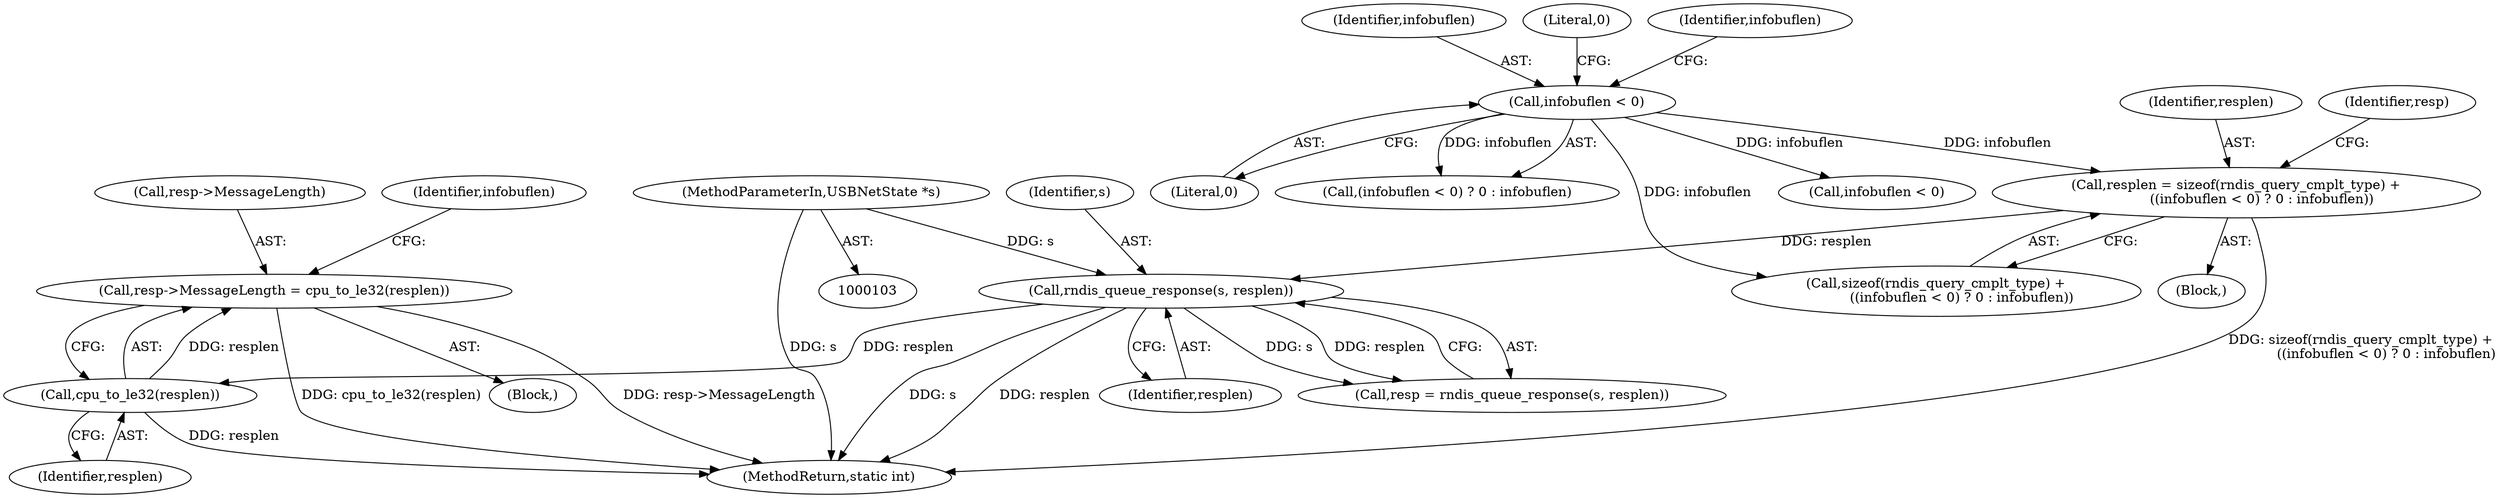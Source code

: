 digraph "0_qemu_fe3c546c5ff2a6210f9a4d8561cc64051ca8603e@pointer" {
"1000196" [label="(Call,resp->MessageLength = cpu_to_le32(resplen))"];
"1000200" [label="(Call,cpu_to_le32(resplen))"];
"1000175" [label="(Call,rndis_queue_response(s, resplen))"];
"1000104" [label="(MethodParameterIn,USBNetState *s)"];
"1000162" [label="(Call,resplen = sizeof(rndis_query_cmplt_type) +\n            ((infobuflen < 0) ? 0 : infobuflen))"];
"1000168" [label="(Call,infobuflen < 0)"];
"1000175" [label="(Call,rndis_queue_response(s, resplen))"];
"1000259" [label="(MethodReturn,static int)"];
"1000162" [label="(Call,resplen = sizeof(rndis_query_cmplt_type) +\n            ((infobuflen < 0) ? 0 : infobuflen))"];
"1000200" [label="(Call,cpu_to_le32(resplen))"];
"1000168" [label="(Call,infobuflen < 0)"];
"1000163" [label="(Identifier,resplen)"];
"1000173" [label="(Call,resp = rndis_queue_response(s, resplen))"];
"1000170" [label="(Literal,0)"];
"1000203" [label="(Call,infobuflen < 0)"];
"1000176" [label="(Identifier,s)"];
"1000177" [label="(Identifier,resplen)"];
"1000164" [label="(Call,sizeof(rndis_query_cmplt_type) +\n            ((infobuflen < 0) ? 0 : infobuflen))"];
"1000160" [label="(Block,)"];
"1000174" [label="(Identifier,resp)"];
"1000169" [label="(Identifier,infobuflen)"];
"1000107" [label="(Block,)"];
"1000197" [label="(Call,resp->MessageLength)"];
"1000104" [label="(MethodParameterIn,USBNetState *s)"];
"1000196" [label="(Call,resp->MessageLength = cpu_to_le32(resplen))"];
"1000201" [label="(Identifier,resplen)"];
"1000167" [label="(Call,(infobuflen < 0) ? 0 : infobuflen)"];
"1000204" [label="(Identifier,infobuflen)"];
"1000171" [label="(Literal,0)"];
"1000172" [label="(Identifier,infobuflen)"];
"1000196" -> "1000107"  [label="AST: "];
"1000196" -> "1000200"  [label="CFG: "];
"1000197" -> "1000196"  [label="AST: "];
"1000200" -> "1000196"  [label="AST: "];
"1000204" -> "1000196"  [label="CFG: "];
"1000196" -> "1000259"  [label="DDG: cpu_to_le32(resplen)"];
"1000196" -> "1000259"  [label="DDG: resp->MessageLength"];
"1000200" -> "1000196"  [label="DDG: resplen"];
"1000200" -> "1000201"  [label="CFG: "];
"1000201" -> "1000200"  [label="AST: "];
"1000200" -> "1000259"  [label="DDG: resplen"];
"1000175" -> "1000200"  [label="DDG: resplen"];
"1000175" -> "1000173"  [label="AST: "];
"1000175" -> "1000177"  [label="CFG: "];
"1000176" -> "1000175"  [label="AST: "];
"1000177" -> "1000175"  [label="AST: "];
"1000173" -> "1000175"  [label="CFG: "];
"1000175" -> "1000259"  [label="DDG: resplen"];
"1000175" -> "1000259"  [label="DDG: s"];
"1000175" -> "1000173"  [label="DDG: s"];
"1000175" -> "1000173"  [label="DDG: resplen"];
"1000104" -> "1000175"  [label="DDG: s"];
"1000162" -> "1000175"  [label="DDG: resplen"];
"1000104" -> "1000103"  [label="AST: "];
"1000104" -> "1000259"  [label="DDG: s"];
"1000162" -> "1000160"  [label="AST: "];
"1000162" -> "1000164"  [label="CFG: "];
"1000163" -> "1000162"  [label="AST: "];
"1000164" -> "1000162"  [label="AST: "];
"1000174" -> "1000162"  [label="CFG: "];
"1000162" -> "1000259"  [label="DDG: sizeof(rndis_query_cmplt_type) +\n            ((infobuflen < 0) ? 0 : infobuflen)"];
"1000168" -> "1000162"  [label="DDG: infobuflen"];
"1000168" -> "1000167"  [label="AST: "];
"1000168" -> "1000170"  [label="CFG: "];
"1000169" -> "1000168"  [label="AST: "];
"1000170" -> "1000168"  [label="AST: "];
"1000171" -> "1000168"  [label="CFG: "];
"1000172" -> "1000168"  [label="CFG: "];
"1000168" -> "1000164"  [label="DDG: infobuflen"];
"1000168" -> "1000167"  [label="DDG: infobuflen"];
"1000168" -> "1000203"  [label="DDG: infobuflen"];
}
